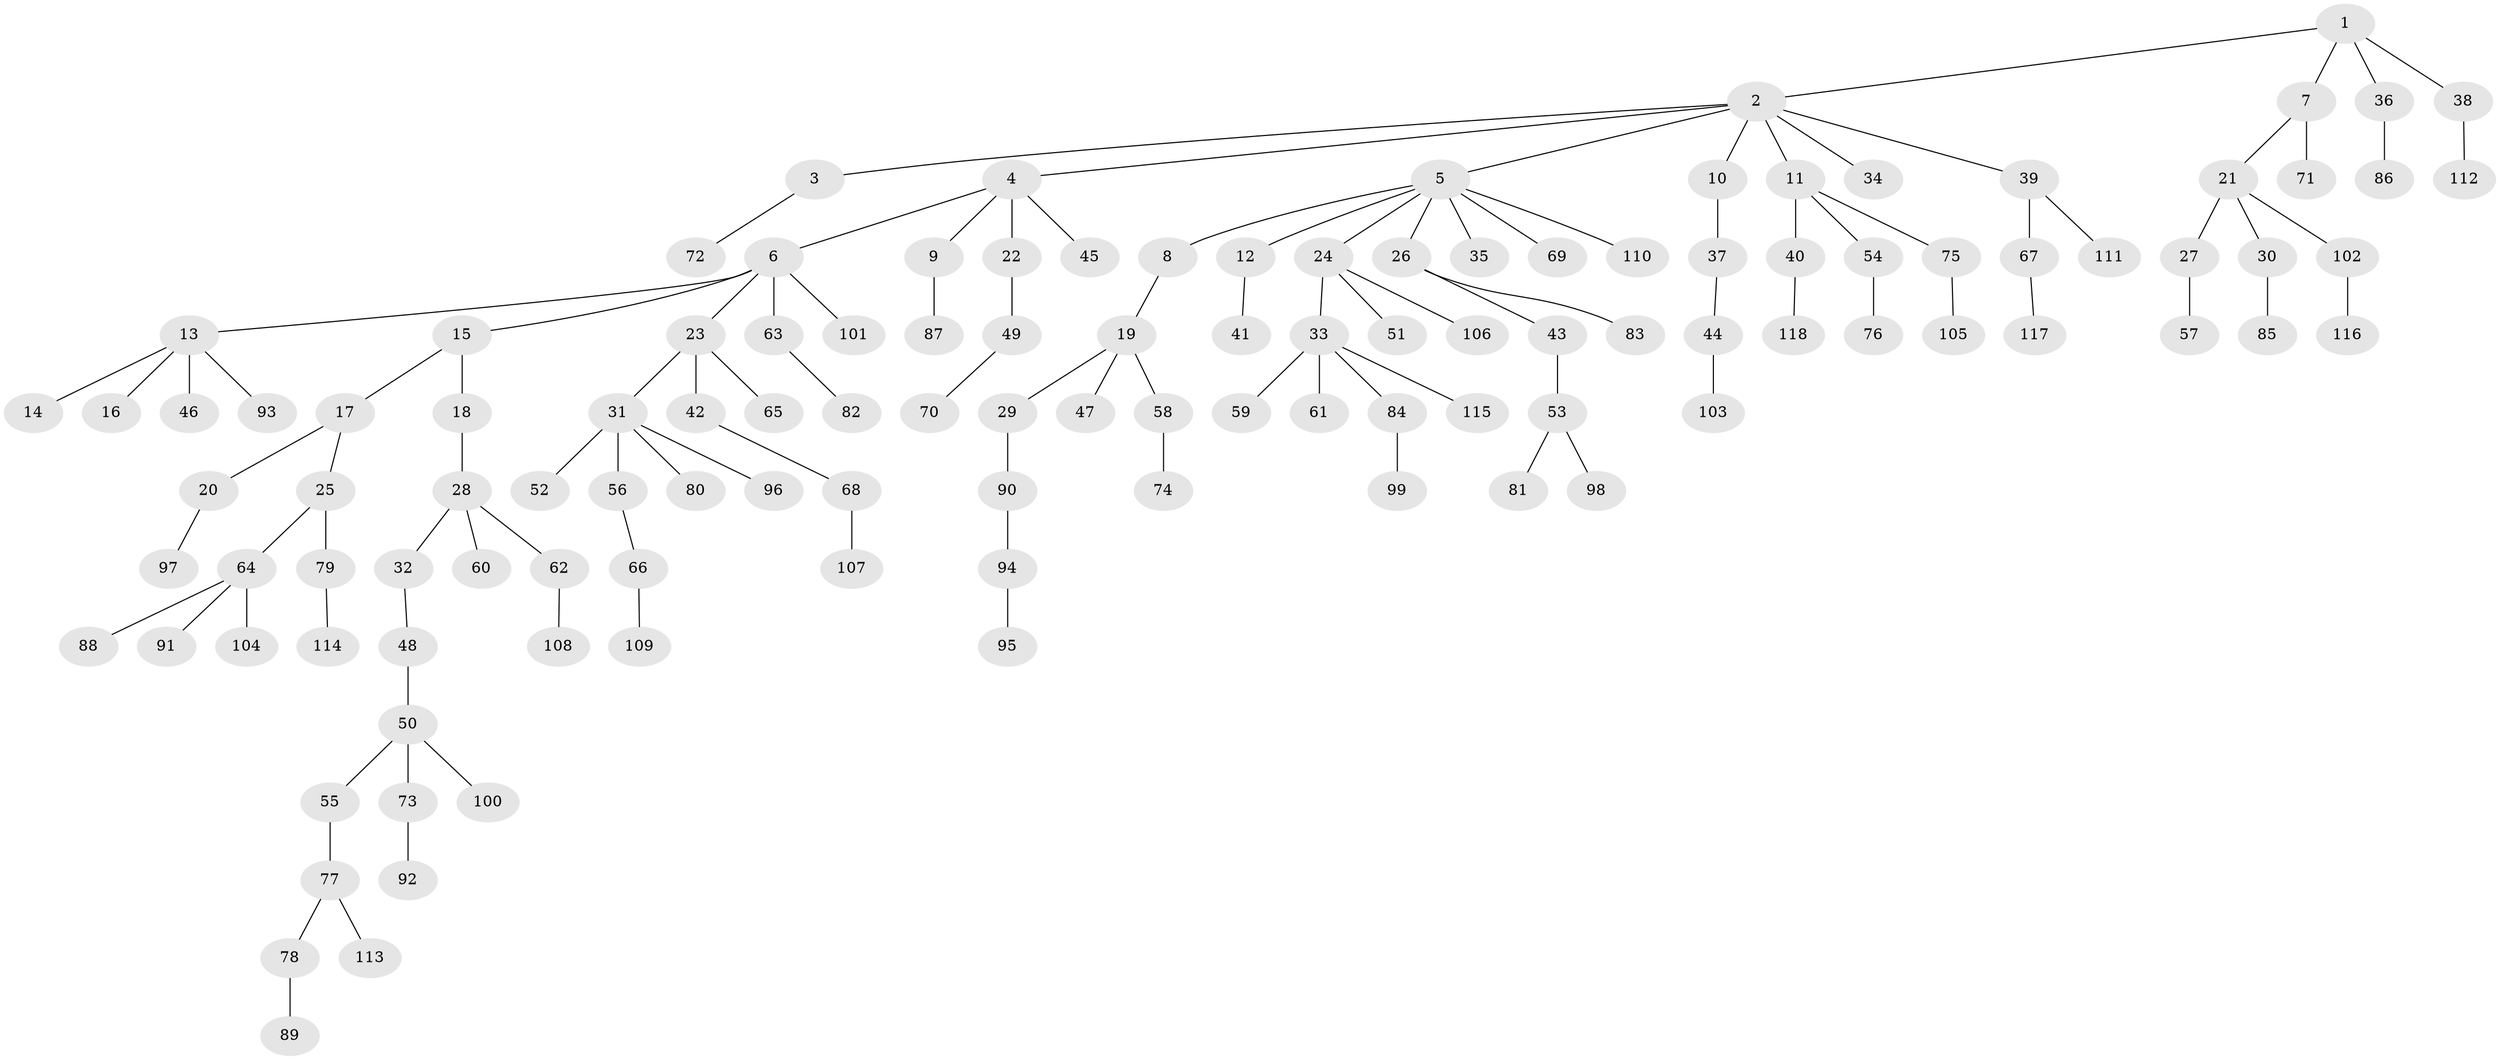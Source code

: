 // Generated by graph-tools (version 1.1) at 2025/26/03/09/25 03:26:27]
// undirected, 118 vertices, 117 edges
graph export_dot {
graph [start="1"]
  node [color=gray90,style=filled];
  1;
  2;
  3;
  4;
  5;
  6;
  7;
  8;
  9;
  10;
  11;
  12;
  13;
  14;
  15;
  16;
  17;
  18;
  19;
  20;
  21;
  22;
  23;
  24;
  25;
  26;
  27;
  28;
  29;
  30;
  31;
  32;
  33;
  34;
  35;
  36;
  37;
  38;
  39;
  40;
  41;
  42;
  43;
  44;
  45;
  46;
  47;
  48;
  49;
  50;
  51;
  52;
  53;
  54;
  55;
  56;
  57;
  58;
  59;
  60;
  61;
  62;
  63;
  64;
  65;
  66;
  67;
  68;
  69;
  70;
  71;
  72;
  73;
  74;
  75;
  76;
  77;
  78;
  79;
  80;
  81;
  82;
  83;
  84;
  85;
  86;
  87;
  88;
  89;
  90;
  91;
  92;
  93;
  94;
  95;
  96;
  97;
  98;
  99;
  100;
  101;
  102;
  103;
  104;
  105;
  106;
  107;
  108;
  109;
  110;
  111;
  112;
  113;
  114;
  115;
  116;
  117;
  118;
  1 -- 2;
  1 -- 7;
  1 -- 36;
  1 -- 38;
  2 -- 3;
  2 -- 4;
  2 -- 5;
  2 -- 10;
  2 -- 11;
  2 -- 34;
  2 -- 39;
  3 -- 72;
  4 -- 6;
  4 -- 9;
  4 -- 22;
  4 -- 45;
  5 -- 8;
  5 -- 12;
  5 -- 24;
  5 -- 26;
  5 -- 35;
  5 -- 69;
  5 -- 110;
  6 -- 13;
  6 -- 15;
  6 -- 23;
  6 -- 63;
  6 -- 101;
  7 -- 21;
  7 -- 71;
  8 -- 19;
  9 -- 87;
  10 -- 37;
  11 -- 40;
  11 -- 54;
  11 -- 75;
  12 -- 41;
  13 -- 14;
  13 -- 16;
  13 -- 46;
  13 -- 93;
  15 -- 17;
  15 -- 18;
  17 -- 20;
  17 -- 25;
  18 -- 28;
  19 -- 29;
  19 -- 47;
  19 -- 58;
  20 -- 97;
  21 -- 27;
  21 -- 30;
  21 -- 102;
  22 -- 49;
  23 -- 31;
  23 -- 42;
  23 -- 65;
  24 -- 33;
  24 -- 51;
  24 -- 106;
  25 -- 64;
  25 -- 79;
  26 -- 43;
  26 -- 83;
  27 -- 57;
  28 -- 32;
  28 -- 60;
  28 -- 62;
  29 -- 90;
  30 -- 85;
  31 -- 52;
  31 -- 56;
  31 -- 80;
  31 -- 96;
  32 -- 48;
  33 -- 59;
  33 -- 61;
  33 -- 84;
  33 -- 115;
  36 -- 86;
  37 -- 44;
  38 -- 112;
  39 -- 67;
  39 -- 111;
  40 -- 118;
  42 -- 68;
  43 -- 53;
  44 -- 103;
  48 -- 50;
  49 -- 70;
  50 -- 55;
  50 -- 73;
  50 -- 100;
  53 -- 81;
  53 -- 98;
  54 -- 76;
  55 -- 77;
  56 -- 66;
  58 -- 74;
  62 -- 108;
  63 -- 82;
  64 -- 88;
  64 -- 91;
  64 -- 104;
  66 -- 109;
  67 -- 117;
  68 -- 107;
  73 -- 92;
  75 -- 105;
  77 -- 78;
  77 -- 113;
  78 -- 89;
  79 -- 114;
  84 -- 99;
  90 -- 94;
  94 -- 95;
  102 -- 116;
}
